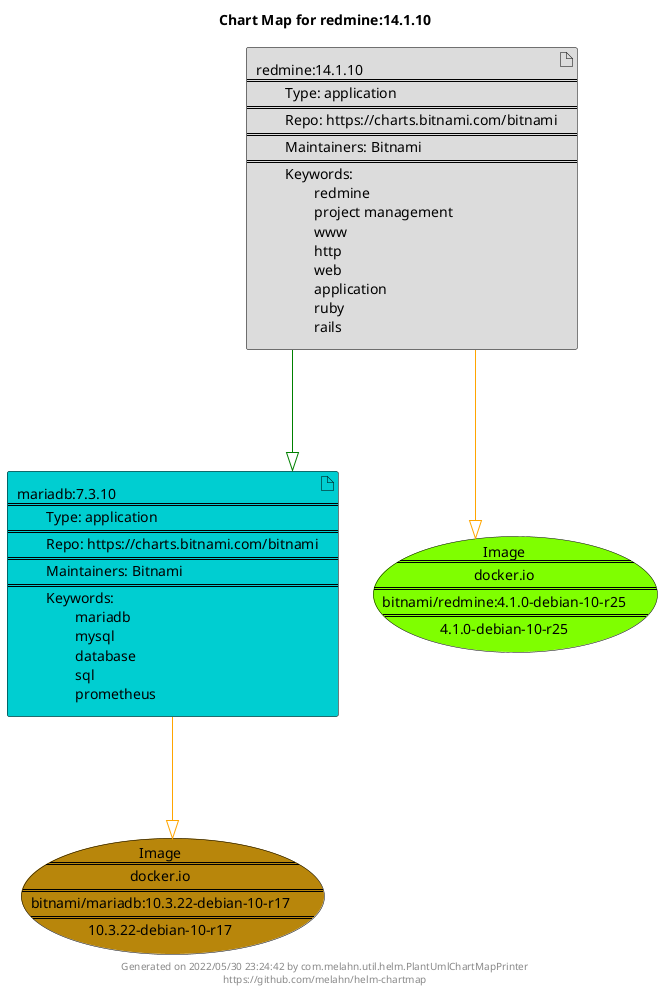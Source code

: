 @startuml
skinparam linetype ortho
skinparam backgroundColor white
skinparam usecaseBorderColor black
skinparam usecaseArrowColor LightSlateGray
skinparam artifactBorderColor black
skinparam artifactArrowColor LightSlateGray

title Chart Map for redmine:14.1.10

'There are 2 referenced Helm Charts
artifact "mariadb:7.3.10\n====\n\tType: application\n====\n\tRepo: https://charts.bitnami.com/bitnami\n====\n\tMaintainers: Bitnami\n====\n\tKeywords: \n\t\tmariadb\n\t\tmysql\n\t\tdatabase\n\t\tsql\n\t\tprometheus" as mariadb_7_3_10 #DarkTurquoise
artifact "redmine:14.1.10\n====\n\tType: application\n====\n\tRepo: https://charts.bitnami.com/bitnami\n====\n\tMaintainers: Bitnami\n====\n\tKeywords: \n\t\tredmine\n\t\tproject management\n\t\twww\n\t\thttp\n\t\tweb\n\t\tapplication\n\t\truby\n\t\trails" as redmine_14_1_10 #Gainsboro

'There are 2 referenced Docker Images
usecase "Image\n====\ndocker.io\n====\nbitnami/redmine:4.1.0-debian-10-r25\n====\n4.1.0-debian-10-r25" as docker_io_bitnami_redmine_4_1_0_debian_10_r25 #Chartreuse
usecase "Image\n====\ndocker.io\n====\nbitnami/mariadb:10.3.22-debian-10-r17\n====\n10.3.22-debian-10-r17" as docker_io_bitnami_mariadb_10_3_22_debian_10_r17 #DarkGoldenRod

'Chart Dependencies
redmine_14_1_10--[#green]-|>mariadb_7_3_10
mariadb_7_3_10--[#orange]-|>docker_io_bitnami_mariadb_10_3_22_debian_10_r17
redmine_14_1_10--[#orange]-|>docker_io_bitnami_redmine_4_1_0_debian_10_r25

center footer Generated on 2022/05/30 23:24:42 by com.melahn.util.helm.PlantUmlChartMapPrinter\nhttps://github.com/melahn/helm-chartmap
@enduml
